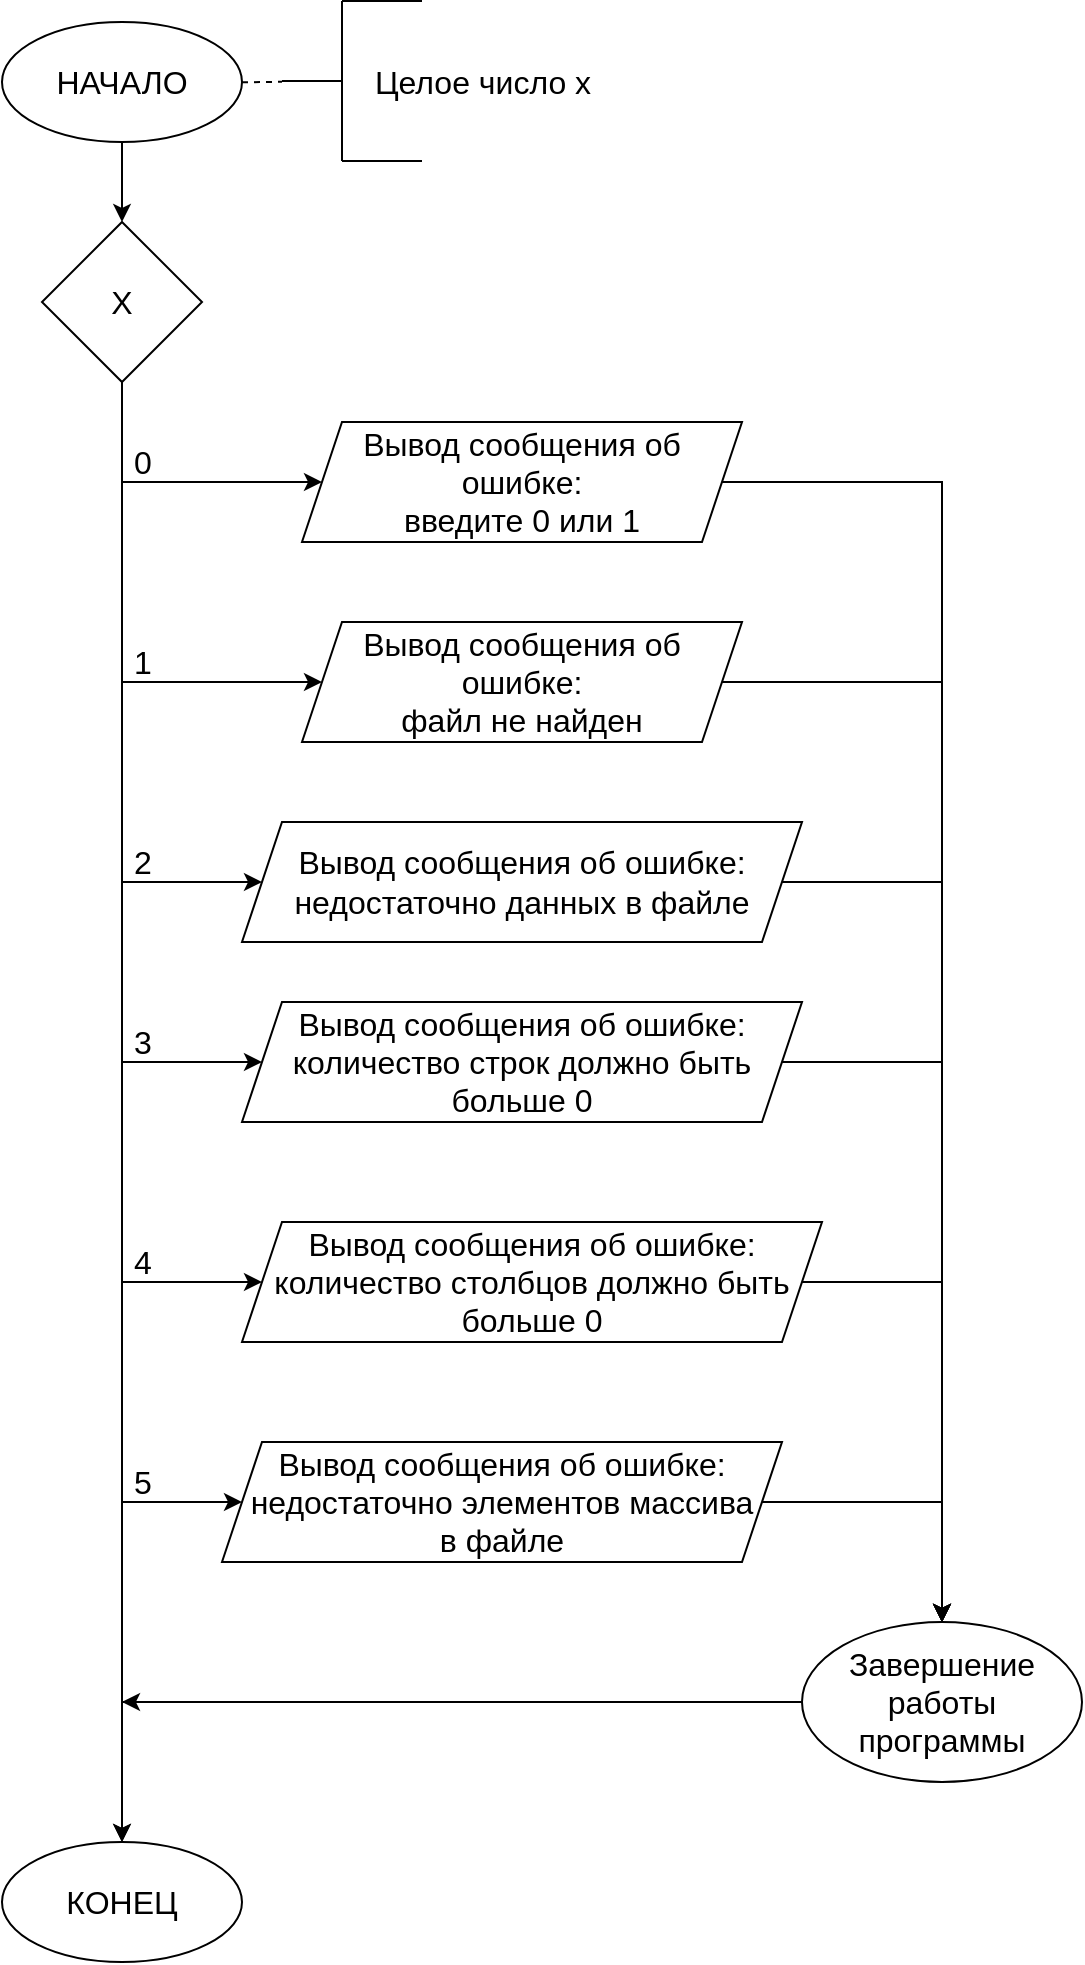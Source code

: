 <mxfile version="17.4.2" type="device"><diagram id="ZCQ1yPbdODpuAmzq_N8U" name="Страница 1"><mxGraphModel dx="1102" dy="857" grid="1" gridSize="10" guides="1" tooltips="1" connect="1" arrows="1" fold="1" page="1" pageScale="1" pageWidth="1200" pageHeight="1920" math="0" shadow="0"><root><mxCell id="0"/><mxCell id="1" parent="0"/><mxCell id="mD2tBWMZmZTNG2vNPk7d-9" value="" style="edgeStyle=orthogonalEdgeStyle;rounded=0;orthogonalLoop=1;jettySize=auto;html=1;fontSize=16;" parent="1" source="mD2tBWMZmZTNG2vNPk7d-1" target="mD2tBWMZmZTNG2vNPk7d-8" edge="1"><mxGeometry relative="1" as="geometry"/></mxCell><mxCell id="mD2tBWMZmZTNG2vNPk7d-1" value="НАЧАЛО" style="ellipse;whiteSpace=wrap;html=1;fontSize=16;" parent="1" vertex="1"><mxGeometry x="400" y="50" width="120" height="60" as="geometry"/></mxCell><mxCell id="mD2tBWMZmZTNG2vNPk7d-2" value="Целое число x" style="text;html=1;align=center;verticalAlign=middle;resizable=0;points=[];autosize=1;strokeColor=none;fillColor=none;fontSize=16;" parent="1" vertex="1"><mxGeometry x="580" y="70" width="120" height="20" as="geometry"/></mxCell><mxCell id="mD2tBWMZmZTNG2vNPk7d-3" value="" style="endArrow=none;html=1;rounded=0;fontSize=16;" parent="1" edge="1"><mxGeometry width="50" height="50" relative="1" as="geometry"><mxPoint x="570" y="79.5" as="sourcePoint"/><mxPoint x="540" y="79.5" as="targetPoint"/></mxGeometry></mxCell><mxCell id="mD2tBWMZmZTNG2vNPk7d-4" value="" style="endArrow=none;html=1;rounded=0;fontSize=16;" parent="1" edge="1"><mxGeometry width="50" height="50" relative="1" as="geometry"><mxPoint x="570" y="119.5" as="sourcePoint"/><mxPoint x="570" y="39.5" as="targetPoint"/></mxGeometry></mxCell><mxCell id="mD2tBWMZmZTNG2vNPk7d-5" value="" style="endArrow=none;html=1;rounded=0;fontSize=16;" parent="1" edge="1"><mxGeometry width="50" height="50" relative="1" as="geometry"><mxPoint x="610" y="39.5" as="sourcePoint"/><mxPoint x="570" y="39.5" as="targetPoint"/></mxGeometry></mxCell><mxCell id="mD2tBWMZmZTNG2vNPk7d-6" value="" style="endArrow=none;html=1;rounded=0;fontSize=16;" parent="1" edge="1"><mxGeometry width="50" height="50" relative="1" as="geometry"><mxPoint x="610" y="119.5" as="sourcePoint"/><mxPoint x="570" y="119.5" as="targetPoint"/></mxGeometry></mxCell><mxCell id="mD2tBWMZmZTNG2vNPk7d-7" value="" style="endArrow=none;dashed=1;html=1;rounded=0;exitX=1;exitY=0.5;exitDx=0;exitDy=0;" parent="1" edge="1"><mxGeometry width="50" height="50" relative="1" as="geometry"><mxPoint x="520" y="80.14" as="sourcePoint"/><mxPoint x="540" y="79.9" as="targetPoint"/></mxGeometry></mxCell><mxCell id="mD2tBWMZmZTNG2vNPk7d-10" style="edgeStyle=orthogonalEdgeStyle;rounded=0;orthogonalLoop=1;jettySize=auto;html=1;fontSize=16;entryX=0.5;entryY=0;entryDx=0;entryDy=0;" parent="1" source="mD2tBWMZmZTNG2vNPk7d-8" target="mD2tBWMZmZTNG2vNPk7d-41" edge="1"><mxGeometry relative="1" as="geometry"><mxPoint x="460" y="1021.667" as="targetPoint"/></mxGeometry></mxCell><mxCell id="mD2tBWMZmZTNG2vNPk7d-8" value="X" style="rhombus;whiteSpace=wrap;html=1;fontSize=16;" parent="1" vertex="1"><mxGeometry x="420" y="150" width="80" height="80" as="geometry"/></mxCell><mxCell id="mD2tBWMZmZTNG2vNPk7d-33" style="edgeStyle=orthogonalEdgeStyle;rounded=0;orthogonalLoop=1;jettySize=auto;html=1;fontSize=16;entryX=0.5;entryY=0;entryDx=0;entryDy=0;" parent="1" source="mD2tBWMZmZTNG2vNPk7d-12" target="mD2tBWMZmZTNG2vNPk7d-34" edge="1"><mxGeometry relative="1" as="geometry"><mxPoint x="870" y="1002.5" as="targetPoint"/></mxGeometry></mxCell><mxCell id="mD2tBWMZmZTNG2vNPk7d-12" value="Вывод сообщения об ошибке:&lt;br&gt;введите 0 или 1" style="shape=parallelogram;perimeter=parallelogramPerimeter;whiteSpace=wrap;html=1;fixedSize=1;fontSize=16;" parent="1" vertex="1"><mxGeometry x="550" y="250" width="220" height="60" as="geometry"/></mxCell><mxCell id="mD2tBWMZmZTNG2vNPk7d-13" value="" style="endArrow=classic;html=1;rounded=0;fontSize=16;entryX=0;entryY=0.5;entryDx=0;entryDy=0;" parent="1" target="mD2tBWMZmZTNG2vNPk7d-12" edge="1"><mxGeometry width="50" height="50" relative="1" as="geometry"><mxPoint x="460" y="280" as="sourcePoint"/><mxPoint x="570" y="300" as="targetPoint"/></mxGeometry></mxCell><mxCell id="mD2tBWMZmZTNG2vNPk7d-14" value="0" style="text;html=1;align=center;verticalAlign=middle;resizable=0;points=[];autosize=1;strokeColor=none;fillColor=none;fontSize=16;" parent="1" vertex="1"><mxGeometry x="460" y="260" width="20" height="20" as="geometry"/></mxCell><mxCell id="mD2tBWMZmZTNG2vNPk7d-40" style="edgeStyle=orthogonalEdgeStyle;rounded=0;orthogonalLoop=1;jettySize=auto;html=1;entryX=0.5;entryY=0;entryDx=0;entryDy=0;fontSize=16;" parent="1" source="mD2tBWMZmZTNG2vNPk7d-15" target="mD2tBWMZmZTNG2vNPk7d-34" edge="1"><mxGeometry relative="1" as="geometry"/></mxCell><mxCell id="mD2tBWMZmZTNG2vNPk7d-15" value="Вывод сообщения об ошибке:&lt;br&gt;файл не найден" style="shape=parallelogram;perimeter=parallelogramPerimeter;whiteSpace=wrap;html=1;fixedSize=1;fontSize=16;" parent="1" vertex="1"><mxGeometry x="550" y="350" width="220" height="60" as="geometry"/></mxCell><mxCell id="mD2tBWMZmZTNG2vNPk7d-16" value="" style="endArrow=classic;html=1;rounded=0;fontSize=16;entryX=0;entryY=0.5;entryDx=0;entryDy=0;" parent="1" target="mD2tBWMZmZTNG2vNPk7d-15" edge="1"><mxGeometry width="50" height="50" relative="1" as="geometry"><mxPoint x="460" y="380" as="sourcePoint"/><mxPoint x="570" y="400" as="targetPoint"/></mxGeometry></mxCell><mxCell id="mD2tBWMZmZTNG2vNPk7d-17" value="1" style="text;html=1;align=center;verticalAlign=middle;resizable=0;points=[];autosize=1;strokeColor=none;fillColor=none;fontSize=16;" parent="1" vertex="1"><mxGeometry x="460" y="360" width="20" height="20" as="geometry"/></mxCell><mxCell id="mD2tBWMZmZTNG2vNPk7d-39" style="edgeStyle=orthogonalEdgeStyle;rounded=0;orthogonalLoop=1;jettySize=auto;html=1;entryX=0.5;entryY=0;entryDx=0;entryDy=0;fontSize=16;" parent="1" source="mD2tBWMZmZTNG2vNPk7d-18" target="mD2tBWMZmZTNG2vNPk7d-34" edge="1"><mxGeometry relative="1" as="geometry"><Array as="points"><mxPoint x="870" y="480"/></Array></mxGeometry></mxCell><mxCell id="mD2tBWMZmZTNG2vNPk7d-18" value="Вывод сообщения об ошибке:&lt;br&gt;недостаточно данных в файле" style="shape=parallelogram;perimeter=parallelogramPerimeter;whiteSpace=wrap;html=1;fixedSize=1;fontSize=16;" parent="1" vertex="1"><mxGeometry x="520" y="450" width="280" height="60" as="geometry"/></mxCell><mxCell id="mD2tBWMZmZTNG2vNPk7d-19" value="" style="endArrow=classic;html=1;rounded=0;fontSize=16;entryX=0;entryY=0.5;entryDx=0;entryDy=0;" parent="1" target="mD2tBWMZmZTNG2vNPk7d-18" edge="1"><mxGeometry width="50" height="50" relative="1" as="geometry"><mxPoint x="460" y="480" as="sourcePoint"/><mxPoint x="570" y="500" as="targetPoint"/></mxGeometry></mxCell><mxCell id="mD2tBWMZmZTNG2vNPk7d-20" value="2" style="text;html=1;align=center;verticalAlign=middle;resizable=0;points=[];autosize=1;strokeColor=none;fillColor=none;fontSize=16;" parent="1" vertex="1"><mxGeometry x="460" y="460" width="20" height="20" as="geometry"/></mxCell><mxCell id="mD2tBWMZmZTNG2vNPk7d-38" style="edgeStyle=orthogonalEdgeStyle;rounded=0;orthogonalLoop=1;jettySize=auto;html=1;entryX=0.5;entryY=0;entryDx=0;entryDy=0;fontSize=16;" parent="1" source="mD2tBWMZmZTNG2vNPk7d-21" target="mD2tBWMZmZTNG2vNPk7d-34" edge="1"><mxGeometry relative="1" as="geometry"><Array as="points"><mxPoint x="870" y="570"/></Array></mxGeometry></mxCell><mxCell id="mD2tBWMZmZTNG2vNPk7d-21" value="Вывод сообщения об ошибке:&lt;br&gt;количество строк должно быть больше 0" style="shape=parallelogram;perimeter=parallelogramPerimeter;whiteSpace=wrap;html=1;fixedSize=1;fontSize=16;" parent="1" vertex="1"><mxGeometry x="520" y="540" width="280" height="60" as="geometry"/></mxCell><mxCell id="mD2tBWMZmZTNG2vNPk7d-22" value="" style="endArrow=classic;html=1;rounded=0;fontSize=16;entryX=0;entryY=0.5;entryDx=0;entryDy=0;" parent="1" target="mD2tBWMZmZTNG2vNPk7d-21" edge="1"><mxGeometry width="50" height="50" relative="1" as="geometry"><mxPoint x="460" y="570" as="sourcePoint"/><mxPoint x="570" y="590" as="targetPoint"/></mxGeometry></mxCell><mxCell id="mD2tBWMZmZTNG2vNPk7d-23" value="3" style="text;html=1;align=center;verticalAlign=middle;resizable=0;points=[];autosize=1;strokeColor=none;fillColor=none;fontSize=16;" parent="1" vertex="1"><mxGeometry x="460" y="550" width="20" height="20" as="geometry"/></mxCell><mxCell id="mD2tBWMZmZTNG2vNPk7d-37" style="edgeStyle=orthogonalEdgeStyle;rounded=0;orthogonalLoop=1;jettySize=auto;html=1;entryX=0.5;entryY=0;entryDx=0;entryDy=0;fontSize=16;" parent="1" source="mD2tBWMZmZTNG2vNPk7d-24" target="mD2tBWMZmZTNG2vNPk7d-34" edge="1"><mxGeometry relative="1" as="geometry"><Array as="points"><mxPoint x="870" y="680"/></Array></mxGeometry></mxCell><mxCell id="mD2tBWMZmZTNG2vNPk7d-24" value="Вывод сообщения об ошибке:&lt;br&gt;количество столбцов должно быть больше 0" style="shape=parallelogram;perimeter=parallelogramPerimeter;whiteSpace=wrap;html=1;fixedSize=1;fontSize=16;" parent="1" vertex="1"><mxGeometry x="520" y="650" width="290" height="60" as="geometry"/></mxCell><mxCell id="mD2tBWMZmZTNG2vNPk7d-25" value="" style="endArrow=classic;html=1;rounded=0;fontSize=16;entryX=0;entryY=0.5;entryDx=0;entryDy=0;" parent="1" target="mD2tBWMZmZTNG2vNPk7d-24" edge="1"><mxGeometry width="50" height="50" relative="1" as="geometry"><mxPoint x="460" y="680" as="sourcePoint"/><mxPoint x="570" y="700" as="targetPoint"/></mxGeometry></mxCell><mxCell id="mD2tBWMZmZTNG2vNPk7d-26" value="4" style="text;html=1;align=center;verticalAlign=middle;resizable=0;points=[];autosize=1;strokeColor=none;fillColor=none;fontSize=16;" parent="1" vertex="1"><mxGeometry x="460" y="660" width="20" height="20" as="geometry"/></mxCell><mxCell id="mD2tBWMZmZTNG2vNPk7d-36" style="edgeStyle=orthogonalEdgeStyle;rounded=0;orthogonalLoop=1;jettySize=auto;html=1;entryX=0.5;entryY=0;entryDx=0;entryDy=0;fontSize=16;" parent="1" source="mD2tBWMZmZTNG2vNPk7d-27" target="mD2tBWMZmZTNG2vNPk7d-34" edge="1"><mxGeometry relative="1" as="geometry"><Array as="points"><mxPoint x="870" y="790"/></Array></mxGeometry></mxCell><mxCell id="mD2tBWMZmZTNG2vNPk7d-27" value="Вывод сообщения об ошибке:&lt;br&gt;недостаточно элементов массива &lt;br&gt;в файле" style="shape=parallelogram;perimeter=parallelogramPerimeter;whiteSpace=wrap;html=1;fixedSize=1;fontSize=16;" parent="1" vertex="1"><mxGeometry x="510" y="760" width="280" height="60" as="geometry"/></mxCell><mxCell id="mD2tBWMZmZTNG2vNPk7d-28" value="" style="endArrow=classic;html=1;rounded=0;fontSize=16;entryX=0;entryY=0.5;entryDx=0;entryDy=0;" parent="1" target="mD2tBWMZmZTNG2vNPk7d-27" edge="1"><mxGeometry width="50" height="50" relative="1" as="geometry"><mxPoint x="460" y="790" as="sourcePoint"/><mxPoint x="570" y="810" as="targetPoint"/></mxGeometry></mxCell><mxCell id="mD2tBWMZmZTNG2vNPk7d-29" value="5" style="text;html=1;align=center;verticalAlign=middle;resizable=0;points=[];autosize=1;strokeColor=none;fillColor=none;fontSize=16;" parent="1" vertex="1"><mxGeometry x="460" y="770" width="20" height="20" as="geometry"/></mxCell><mxCell id="mD2tBWMZmZTNG2vNPk7d-42" style="edgeStyle=orthogonalEdgeStyle;rounded=0;orthogonalLoop=1;jettySize=auto;html=1;entryX=0.5;entryY=0;entryDx=0;entryDy=0;fontSize=16;" parent="1" source="mD2tBWMZmZTNG2vNPk7d-34" target="mD2tBWMZmZTNG2vNPk7d-41" edge="1"><mxGeometry relative="1" as="geometry"/></mxCell><mxCell id="mD2tBWMZmZTNG2vNPk7d-34" value="Завершение работы программы" style="ellipse;whiteSpace=wrap;html=1;fontSize=16;" parent="1" vertex="1"><mxGeometry x="800" y="850" width="140" height="80" as="geometry"/></mxCell><mxCell id="mD2tBWMZmZTNG2vNPk7d-41" value="КОНЕЦ" style="ellipse;whiteSpace=wrap;html=1;fontSize=16;" parent="1" vertex="1"><mxGeometry x="400" y="960" width="120" height="60" as="geometry"/></mxCell><mxCell id="mD2tBWMZmZTNG2vNPk7d-43" value="" style="endArrow=classic;html=1;rounded=0;fontSize=16;exitX=0;exitY=0.5;exitDx=0;exitDy=0;" parent="1" source="mD2tBWMZmZTNG2vNPk7d-34" edge="1"><mxGeometry width="50" height="50" relative="1" as="geometry"><mxPoint x="520" y="700" as="sourcePoint"/><mxPoint x="460" y="890" as="targetPoint"/></mxGeometry></mxCell></root></mxGraphModel></diagram></mxfile>
